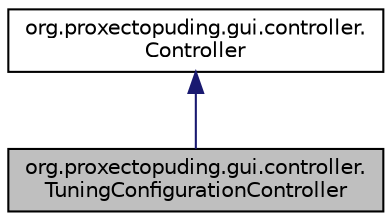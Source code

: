 digraph "org.proxectopuding.gui.controller.TuningConfigurationController"
{
  edge [fontname="Helvetica",fontsize="10",labelfontname="Helvetica",labelfontsize="10"];
  node [fontname="Helvetica",fontsize="10",shape=record];
  Node0 [label="org.proxectopuding.gui.controller.\lTuningConfigurationController",height=0.2,width=0.4,color="black", fillcolor="grey75", style="filled", fontcolor="black"];
  Node1 -> Node0 [dir="back",color="midnightblue",fontsize="10",style="solid",fontname="Helvetica"];
  Node1 [label="org.proxectopuding.gui.controller.\lController",height=0.2,width=0.4,color="black", fillcolor="white", style="filled",URL="$classorg_1_1proxectopuding_1_1gui_1_1controller_1_1Controller.html"];
}
